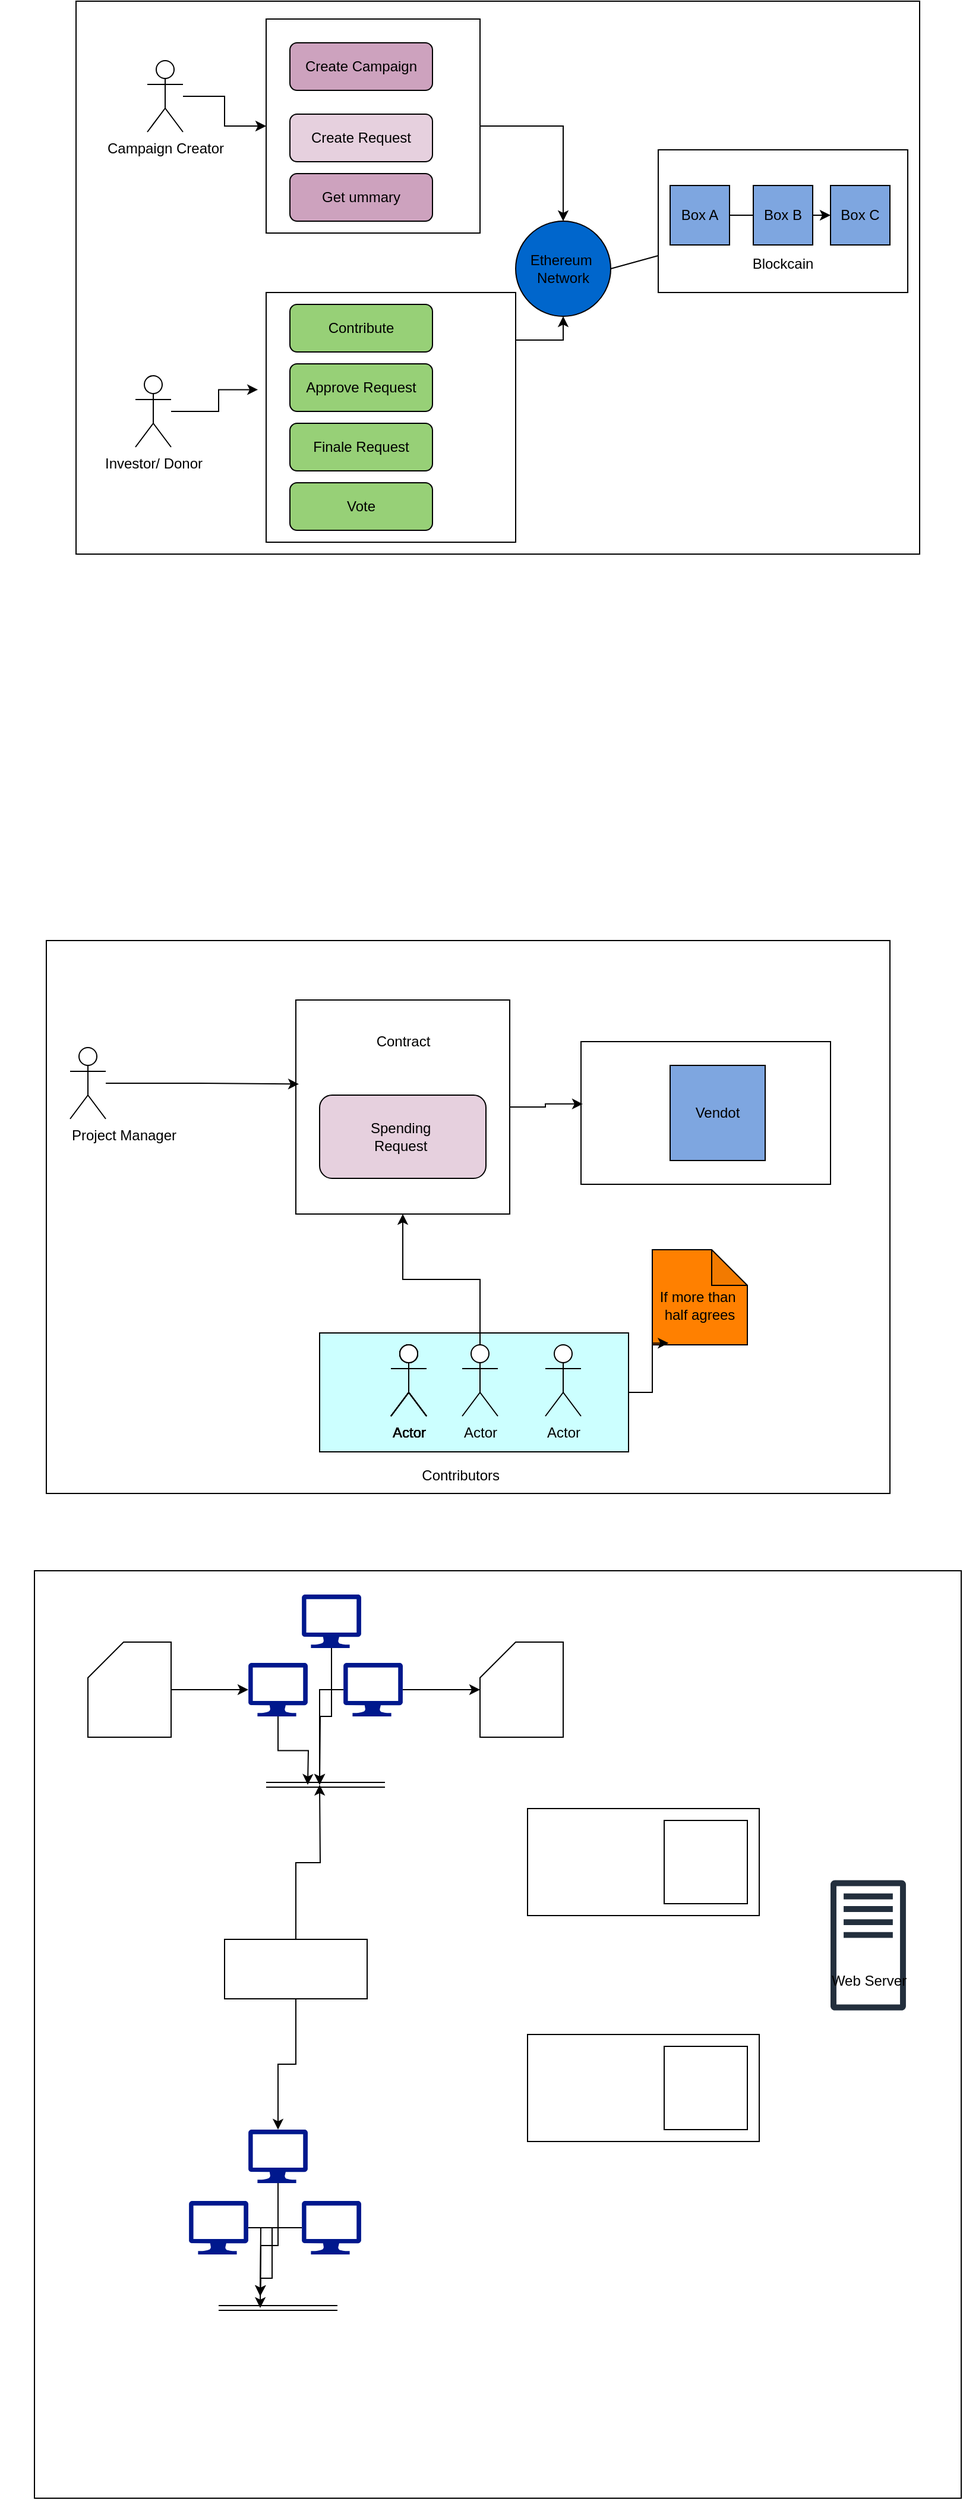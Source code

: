 <mxfile version="22.1.0" type="github">
  <diagram name="Page-1" id="VYeJ8HEGyXQb4DcT3hm-">
    <mxGraphModel dx="1120" dy="1616" grid="1" gridSize="10" guides="1" tooltips="1" connect="1" arrows="1" fold="1" page="1" pageScale="1" pageWidth="850" pageHeight="1100" math="0" shadow="0">
      <root>
        <mxCell id="0" />
        <mxCell id="1" parent="0" />
        <mxCell id="MKi3yVSM2hlnzNyPRuf9-17" value="&lt;br&gt;&lt;br&gt;&lt;br&gt;&lt;br&gt;&lt;br&gt;&lt;br&gt;&lt;br&gt;&lt;br&gt;&lt;br&gt;&lt;br&gt;&lt;br&gt;&lt;br&gt;&lt;br&gt;&lt;br&gt;&lt;br&gt;&lt;br&gt;&lt;br&gt;&lt;br&gt;&lt;br&gt;&lt;br&gt;&lt;br&gt;&lt;br&gt;&lt;br&gt;&lt;br&gt;" style="rounded=0;whiteSpace=wrap;html=1;" parent="1" vertex="1">
          <mxGeometry x="60" y="340" width="710" height="465" as="geometry" />
        </mxCell>
        <mxCell id="MKi3yVSM2hlnzNyPRuf9-18" value="&amp;nbsp; &amp;nbsp; &amp;nbsp; &amp;nbsp; &amp;nbsp; &amp;nbsp; &amp;nbsp; &amp;nbsp; &amp;nbsp; Project Manager" style="shape=umlActor;verticalLabelPosition=bottom;verticalAlign=top;html=1;outlineConnect=0;" parent="1" vertex="1">
          <mxGeometry x="80" y="430" width="30" height="60" as="geometry" />
        </mxCell>
        <mxCell id="MKi3yVSM2hlnzNyPRuf9-20" value="" style="whiteSpace=wrap;html=1;aspect=fixed;" parent="1" vertex="1">
          <mxGeometry x="270" y="390" width="180" height="180" as="geometry" />
        </mxCell>
        <mxCell id="MKi3yVSM2hlnzNyPRuf9-22" value="Spending&amp;nbsp;&lt;br&gt;Request&amp;nbsp;" style="rounded=1;whiteSpace=wrap;html=1;fillColor=#E6D0DE;" parent="1" vertex="1">
          <mxGeometry x="290" y="470" width="140" height="70" as="geometry" />
        </mxCell>
        <mxCell id="MKi3yVSM2hlnzNyPRuf9-29" value="" style="rounded=0;whiteSpace=wrap;html=1;" parent="1" vertex="1">
          <mxGeometry x="510" y="425" width="210" height="120" as="geometry" />
        </mxCell>
        <mxCell id="MKi3yVSM2hlnzNyPRuf9-30" value="Vendot" style="whiteSpace=wrap;html=1;aspect=fixed;fillColor=#7EA6E0;" parent="1" vertex="1">
          <mxGeometry x="585" y="445" width="80" height="80" as="geometry" />
        </mxCell>
        <mxCell id="qt4cJdHKE4tPPsj3RhS7-18" value="" style="rounded=0;whiteSpace=wrap;html=1;" parent="1" vertex="1">
          <mxGeometry x="85" y="-450" width="710" height="465" as="geometry" />
        </mxCell>
        <mxCell id="qt4cJdHKE4tPPsj3RhS7-19" style="edgeStyle=orthogonalEdgeStyle;rounded=0;orthogonalLoop=1;jettySize=auto;html=1;" parent="1" source="qt4cJdHKE4tPPsj3RhS7-20" target="qt4cJdHKE4tPPsj3RhS7-24" edge="1">
          <mxGeometry relative="1" as="geometry" />
        </mxCell>
        <mxCell id="qt4cJdHKE4tPPsj3RhS7-20" value="Campaign Creator" style="shape=umlActor;verticalLabelPosition=bottom;verticalAlign=top;html=1;outlineConnect=0;" parent="1" vertex="1">
          <mxGeometry x="145" y="-400" width="30" height="60" as="geometry" />
        </mxCell>
        <mxCell id="qt4cJdHKE4tPPsj3RhS7-21" style="edgeStyle=orthogonalEdgeStyle;rounded=0;orthogonalLoop=1;jettySize=auto;html=1;entryX=-0.033;entryY=0.389;entryDx=0;entryDy=0;entryPerimeter=0;" parent="1" source="qt4cJdHKE4tPPsj3RhS7-22" target="qt4cJdHKE4tPPsj3RhS7-29" edge="1">
          <mxGeometry relative="1" as="geometry" />
        </mxCell>
        <mxCell id="qt4cJdHKE4tPPsj3RhS7-22" value="Investor/ Donor" style="shape=umlActor;verticalLabelPosition=bottom;verticalAlign=top;html=1;outlineConnect=0;" parent="1" vertex="1">
          <mxGeometry x="135" y="-135" width="30" height="60" as="geometry" />
        </mxCell>
        <mxCell id="qt4cJdHKE4tPPsj3RhS7-23" style="edgeStyle=orthogonalEdgeStyle;rounded=0;orthogonalLoop=1;jettySize=auto;html=1;entryX=0.5;entryY=0;entryDx=0;entryDy=0;" parent="1" source="qt4cJdHKE4tPPsj3RhS7-24" target="qt4cJdHKE4tPPsj3RhS7-33" edge="1">
          <mxGeometry relative="1" as="geometry" />
        </mxCell>
        <mxCell id="qt4cJdHKE4tPPsj3RhS7-24" value="" style="whiteSpace=wrap;html=1;aspect=fixed;" parent="1" vertex="1">
          <mxGeometry x="245" y="-435" width="180" height="180" as="geometry" />
        </mxCell>
        <mxCell id="qt4cJdHKE4tPPsj3RhS7-25" value="Create Campaign" style="rounded=1;whiteSpace=wrap;html=1;shadow=0;fillColor=#CDA2BE;" parent="1" vertex="1">
          <mxGeometry x="265" y="-415" width="120" height="40" as="geometry" />
        </mxCell>
        <mxCell id="qt4cJdHKE4tPPsj3RhS7-26" value="Create Request" style="rounded=1;whiteSpace=wrap;html=1;fillColor=#E6D0DE;" parent="1" vertex="1">
          <mxGeometry x="265" y="-355" width="120" height="40" as="geometry" />
        </mxCell>
        <mxCell id="qt4cJdHKE4tPPsj3RhS7-27" value="Get ummary" style="rounded=1;whiteSpace=wrap;html=1;fillColor=#CDA2BE;" parent="1" vertex="1">
          <mxGeometry x="265" y="-305" width="120" height="40" as="geometry" />
        </mxCell>
        <mxCell id="qt4cJdHKE4tPPsj3RhS7-28" style="edgeStyle=orthogonalEdgeStyle;rounded=0;orthogonalLoop=1;jettySize=auto;html=1;entryX=0.5;entryY=1;entryDx=0;entryDy=0;" parent="1" source="qt4cJdHKE4tPPsj3RhS7-29" target="qt4cJdHKE4tPPsj3RhS7-33" edge="1">
          <mxGeometry relative="1" as="geometry">
            <Array as="points">
              <mxPoint x="495" y="-165" />
            </Array>
          </mxGeometry>
        </mxCell>
        <mxCell id="qt4cJdHKE4tPPsj3RhS7-29" value="" style="whiteSpace=wrap;html=1;aspect=fixed;" parent="1" vertex="1">
          <mxGeometry x="245" y="-205" width="210" height="210" as="geometry" />
        </mxCell>
        <mxCell id="qt4cJdHKE4tPPsj3RhS7-30" value="Contribute" style="rounded=1;whiteSpace=wrap;html=1;fillColor=#97D077;" parent="1" vertex="1">
          <mxGeometry x="265" y="-195" width="120" height="40" as="geometry" />
        </mxCell>
        <mxCell id="qt4cJdHKE4tPPsj3RhS7-31" value="Approve Request" style="rounded=1;whiteSpace=wrap;html=1;fillColor=#97D077;" parent="1" vertex="1">
          <mxGeometry x="265" y="-145" width="120" height="40" as="geometry" />
        </mxCell>
        <mxCell id="qt4cJdHKE4tPPsj3RhS7-32" value="Finale Request" style="rounded=1;whiteSpace=wrap;html=1;fillColor=#97D077;" parent="1" vertex="1">
          <mxGeometry x="265" y="-95" width="120" height="40" as="geometry" />
        </mxCell>
        <mxCell id="qt4cJdHKE4tPPsj3RhS7-33" value="Ethereum&amp;nbsp;&lt;br&gt;Network" style="ellipse;whiteSpace=wrap;html=1;aspect=fixed;fillColor=#0066CC;" parent="1" vertex="1">
          <mxGeometry x="455" y="-265" width="80" height="80" as="geometry" />
        </mxCell>
        <mxCell id="qt4cJdHKE4tPPsj3RhS7-34" value="&lt;br&gt;&lt;br&gt;&lt;br&gt;&lt;br&gt;&lt;br&gt;Blockcain" style="rounded=0;whiteSpace=wrap;html=1;" parent="1" vertex="1">
          <mxGeometry x="575" y="-325" width="210" height="120" as="geometry" />
        </mxCell>
        <mxCell id="qt4cJdHKE4tPPsj3RhS7-35" value="" style="edgeStyle=orthogonalEdgeStyle;rounded=0;orthogonalLoop=1;jettySize=auto;html=1;" parent="1" source="qt4cJdHKE4tPPsj3RhS7-36" target="qt4cJdHKE4tPPsj3RhS7-38" edge="1">
          <mxGeometry relative="1" as="geometry" />
        </mxCell>
        <mxCell id="qt4cJdHKE4tPPsj3RhS7-36" value="Box A" style="whiteSpace=wrap;html=1;aspect=fixed;fillColor=#7EA6E0;" parent="1" vertex="1">
          <mxGeometry x="585" y="-295" width="50" height="50" as="geometry" />
        </mxCell>
        <mxCell id="qt4cJdHKE4tPPsj3RhS7-37" value="Box B" style="whiteSpace=wrap;html=1;aspect=fixed;fillColor=#7EA6E0;" parent="1" vertex="1">
          <mxGeometry x="655" y="-295" width="50" height="50" as="geometry" />
        </mxCell>
        <mxCell id="qt4cJdHKE4tPPsj3RhS7-38" value="Box C" style="whiteSpace=wrap;html=1;aspect=fixed;fillColor=#7EA6E0;" parent="1" vertex="1">
          <mxGeometry x="720" y="-295" width="50" height="50" as="geometry" />
        </mxCell>
        <mxCell id="qt4cJdHKE4tPPsj3RhS7-39" value="" style="endArrow=none;html=1;rounded=0;exitX=1;exitY=0.5;exitDx=0;exitDy=0;" parent="1" source="qt4cJdHKE4tPPsj3RhS7-33" target="qt4cJdHKE4tPPsj3RhS7-34" edge="1">
          <mxGeometry width="50" height="50" relative="1" as="geometry">
            <mxPoint x="545" y="-225" as="sourcePoint" />
            <mxPoint x="525" y="-275" as="targetPoint" />
          </mxGeometry>
        </mxCell>
        <mxCell id="qt4cJdHKE4tPPsj3RhS7-40" value="Vote" style="rounded=1;whiteSpace=wrap;html=1;fillColor=#97D077;" parent="1" vertex="1">
          <mxGeometry x="265" y="-45" width="120" height="40" as="geometry" />
        </mxCell>
        <mxCell id="qt4cJdHKE4tPPsj3RhS7-42" style="edgeStyle=orthogonalEdgeStyle;rounded=0;orthogonalLoop=1;jettySize=auto;html=1;entryX=0.014;entryY=0.393;entryDx=0;entryDy=0;entryPerimeter=0;" parent="1" source="MKi3yVSM2hlnzNyPRuf9-18" target="MKi3yVSM2hlnzNyPRuf9-20" edge="1">
          <mxGeometry relative="1" as="geometry" />
        </mxCell>
        <mxCell id="qt4cJdHKE4tPPsj3RhS7-44" style="edgeStyle=orthogonalEdgeStyle;rounded=0;orthogonalLoop=1;jettySize=auto;html=1;entryX=0.007;entryY=0.437;entryDx=0;entryDy=0;entryPerimeter=0;" parent="1" source="MKi3yVSM2hlnzNyPRuf9-20" target="MKi3yVSM2hlnzNyPRuf9-29" edge="1">
          <mxGeometry relative="1" as="geometry" />
        </mxCell>
        <mxCell id="qt4cJdHKE4tPPsj3RhS7-45" value="" style="rounded=0;whiteSpace=wrap;html=1;fillColor=#CCFFFF;" parent="1" vertex="1">
          <mxGeometry x="290" y="670" width="260" height="100" as="geometry" />
        </mxCell>
        <mxCell id="qt4cJdHKE4tPPsj3RhS7-46" value="Actor" style="shape=umlActor;verticalLabelPosition=bottom;verticalAlign=top;html=1;outlineConnect=0;" parent="1" vertex="1">
          <mxGeometry x="350" y="680" width="30" height="60" as="geometry" />
        </mxCell>
        <mxCell id="qt4cJdHKE4tPPsj3RhS7-47" value="Actor" style="shape=umlActor;verticalLabelPosition=bottom;verticalAlign=top;html=1;outlineConnect=0;" parent="1" vertex="1">
          <mxGeometry x="350" y="680" width="30" height="60" as="geometry" />
        </mxCell>
        <mxCell id="qt4cJdHKE4tPPsj3RhS7-48" value="Actor" style="shape=umlActor;verticalLabelPosition=bottom;verticalAlign=top;html=1;outlineConnect=0;" parent="1" vertex="1">
          <mxGeometry x="350" y="680" width="30" height="60" as="geometry" />
        </mxCell>
        <mxCell id="qt4cJdHKE4tPPsj3RhS7-49" value="Actor" style="shape=umlActor;verticalLabelPosition=bottom;verticalAlign=top;html=1;outlineConnect=0;" parent="1" vertex="1">
          <mxGeometry x="350" y="680" width="30" height="60" as="geometry" />
        </mxCell>
        <mxCell id="qt4cJdHKE4tPPsj3RhS7-55" style="edgeStyle=orthogonalEdgeStyle;rounded=0;orthogonalLoop=1;jettySize=auto;html=1;" parent="1" source="qt4cJdHKE4tPPsj3RhS7-50" target="MKi3yVSM2hlnzNyPRuf9-20" edge="1">
          <mxGeometry relative="1" as="geometry" />
        </mxCell>
        <mxCell id="qt4cJdHKE4tPPsj3RhS7-50" value="Actor" style="shape=umlActor;verticalLabelPosition=bottom;verticalAlign=top;html=1;outlineConnect=0;" parent="1" vertex="1">
          <mxGeometry x="410" y="680" width="30" height="60" as="geometry" />
        </mxCell>
        <mxCell id="qt4cJdHKE4tPPsj3RhS7-51" value="Actor" style="shape=umlActor;verticalLabelPosition=bottom;verticalAlign=top;html=1;outlineConnect=0;" parent="1" vertex="1">
          <mxGeometry x="480" y="680" width="30" height="60" as="geometry" />
        </mxCell>
        <mxCell id="qt4cJdHKE4tPPsj3RhS7-52" value="Actor" style="shape=umlActor;verticalLabelPosition=bottom;verticalAlign=top;html=1;outlineConnect=0;" parent="1" vertex="1">
          <mxGeometry x="350" y="680" width="30" height="60" as="geometry" />
        </mxCell>
        <mxCell id="qt4cJdHKE4tPPsj3RhS7-53" value="Actor" style="shape=umlActor;verticalLabelPosition=bottom;verticalAlign=top;html=1;outlineConnect=0;" parent="1" vertex="1">
          <mxGeometry x="350" y="680" width="30" height="60" as="geometry" />
        </mxCell>
        <mxCell id="qt4cJdHKE4tPPsj3RhS7-56" value="&lt;br&gt;If more than&amp;nbsp;&lt;br&gt;half agrees" style="shape=note;whiteSpace=wrap;html=1;backgroundOutline=1;darkOpacity=0.05;fillColor=#FF8000;" parent="1" vertex="1">
          <mxGeometry x="570" y="600" width="80" height="80" as="geometry" />
        </mxCell>
        <mxCell id="qt4cJdHKE4tPPsj3RhS7-57" style="edgeStyle=orthogonalEdgeStyle;rounded=0;orthogonalLoop=1;jettySize=auto;html=1;entryX=0.171;entryY=0.982;entryDx=0;entryDy=0;entryPerimeter=0;" parent="1" source="qt4cJdHKE4tPPsj3RhS7-45" target="qt4cJdHKE4tPPsj3RhS7-56" edge="1">
          <mxGeometry relative="1" as="geometry" />
        </mxCell>
        <mxCell id="qt4cJdHKE4tPPsj3RhS7-59" value="Contract" style="text;html=1;align=center;verticalAlign=middle;resizable=0;points=[];autosize=1;strokeColor=none;fillColor=none;" parent="1" vertex="1">
          <mxGeometry x="325" y="410" width="70" height="30" as="geometry" />
        </mxCell>
        <mxCell id="qt4cJdHKE4tPPsj3RhS7-61" value="Contributors&amp;nbsp;" style="text;html=1;align=center;verticalAlign=middle;resizable=0;points=[];autosize=1;strokeColor=none;fillColor=none;" parent="1" vertex="1">
          <mxGeometry x="365" y="775" width="90" height="30" as="geometry" />
        </mxCell>
        <mxCell id="qt4cJdHKE4tPPsj3RhS7-66" value="" style="whiteSpace=wrap;html=1;aspect=fixed;" parent="1" vertex="1">
          <mxGeometry x="50" y="870" width="780" height="780" as="geometry" />
        </mxCell>
        <mxCell id="qt4cJdHKE4tPPsj3RhS7-67" value="" style="shape=card;whiteSpace=wrap;html=1;" parent="1" vertex="1">
          <mxGeometry x="95" y="930" width="70" height="80" as="geometry" />
        </mxCell>
        <mxCell id="qt4cJdHKE4tPPsj3RhS7-68" value="" style="shape=card;whiteSpace=wrap;html=1;" parent="1" vertex="1">
          <mxGeometry x="425" y="930" width="70" height="80" as="geometry" />
        </mxCell>
        <mxCell id="qt4cJdHKE4tPPsj3RhS7-75" style="edgeStyle=orthogonalEdgeStyle;rounded=0;orthogonalLoop=1;jettySize=auto;html=1;" parent="1" source="qt4cJdHKE4tPPsj3RhS7-69" edge="1">
          <mxGeometry relative="1" as="geometry">
            <mxPoint x="280" y="1050" as="targetPoint" />
          </mxGeometry>
        </mxCell>
        <mxCell id="qt4cJdHKE4tPPsj3RhS7-69" value="" style="sketch=0;aspect=fixed;pointerEvents=1;shadow=0;dashed=0;html=1;strokeColor=none;labelPosition=center;verticalLabelPosition=bottom;verticalAlign=top;align=center;fillColor=#00188D;shape=mxgraph.azure.computer" parent="1" vertex="1">
          <mxGeometry x="230" y="947.5" width="50" height="45" as="geometry" />
        </mxCell>
        <mxCell id="qt4cJdHKE4tPPsj3RhS7-76" style="edgeStyle=orthogonalEdgeStyle;rounded=0;orthogonalLoop=1;jettySize=auto;html=1;" parent="1" source="qt4cJdHKE4tPPsj3RhS7-70" edge="1">
          <mxGeometry relative="1" as="geometry">
            <mxPoint x="290" y="1050" as="targetPoint" />
          </mxGeometry>
        </mxCell>
        <mxCell id="qt4cJdHKE4tPPsj3RhS7-82" style="edgeStyle=orthogonalEdgeStyle;rounded=0;orthogonalLoop=1;jettySize=auto;html=1;" parent="1" source="qt4cJdHKE4tPPsj3RhS7-70" target="qt4cJdHKE4tPPsj3RhS7-68" edge="1">
          <mxGeometry relative="1" as="geometry" />
        </mxCell>
        <mxCell id="qt4cJdHKE4tPPsj3RhS7-70" value="" style="sketch=0;aspect=fixed;pointerEvents=1;shadow=0;dashed=0;html=1;strokeColor=none;labelPosition=center;verticalLabelPosition=bottom;verticalAlign=top;align=center;fillColor=#00188D;shape=mxgraph.azure.computer" parent="1" vertex="1">
          <mxGeometry x="310" y="947.5" width="50" height="45" as="geometry" />
        </mxCell>
        <mxCell id="qt4cJdHKE4tPPsj3RhS7-74" style="edgeStyle=orthogonalEdgeStyle;rounded=0;orthogonalLoop=1;jettySize=auto;html=1;" parent="1" source="qt4cJdHKE4tPPsj3RhS7-71" edge="1">
          <mxGeometry relative="1" as="geometry">
            <mxPoint x="290" y="1050" as="targetPoint" />
          </mxGeometry>
        </mxCell>
        <mxCell id="qt4cJdHKE4tPPsj3RhS7-71" value="" style="sketch=0;aspect=fixed;pointerEvents=1;shadow=0;dashed=0;html=1;strokeColor=none;labelPosition=center;verticalLabelPosition=bottom;verticalAlign=top;align=center;fillColor=#00188D;shape=mxgraph.azure.computer" parent="1" vertex="1">
          <mxGeometry x="275" y="890" width="50" height="45" as="geometry" />
        </mxCell>
        <mxCell id="qt4cJdHKE4tPPsj3RhS7-72" value="" style="shape=link;html=1;rounded=0;" parent="1" edge="1">
          <mxGeometry width="100" relative="1" as="geometry">
            <mxPoint x="245" y="1050" as="sourcePoint" />
            <mxPoint x="345" y="1050" as="targetPoint" />
          </mxGeometry>
        </mxCell>
        <mxCell id="qt4cJdHKE4tPPsj3RhS7-81" style="edgeStyle=orthogonalEdgeStyle;rounded=0;orthogonalLoop=1;jettySize=auto;html=1;entryX=0;entryY=0.5;entryDx=0;entryDy=0;entryPerimeter=0;" parent="1" source="qt4cJdHKE4tPPsj3RhS7-67" target="qt4cJdHKE4tPPsj3RhS7-69" edge="1">
          <mxGeometry relative="1" as="geometry" />
        </mxCell>
        <mxCell id="qt4cJdHKE4tPPsj3RhS7-99" style="edgeStyle=orthogonalEdgeStyle;rounded=0;orthogonalLoop=1;jettySize=auto;html=1;" parent="1" source="qt4cJdHKE4tPPsj3RhS7-83" target="qt4cJdHKE4tPPsj3RhS7-94" edge="1">
          <mxGeometry relative="1" as="geometry" />
        </mxCell>
        <mxCell id="qt4cJdHKE4tPPsj3RhS7-100" style="edgeStyle=orthogonalEdgeStyle;rounded=0;orthogonalLoop=1;jettySize=auto;html=1;" parent="1" source="qt4cJdHKE4tPPsj3RhS7-83" edge="1">
          <mxGeometry relative="1" as="geometry">
            <mxPoint x="290" y="1050" as="targetPoint" />
          </mxGeometry>
        </mxCell>
        <mxCell id="qt4cJdHKE4tPPsj3RhS7-83" value="" style="rounded=0;whiteSpace=wrap;html=1;" parent="1" vertex="1">
          <mxGeometry x="210" y="1180" width="120" height="50" as="geometry" />
        </mxCell>
        <mxCell id="qt4cJdHKE4tPPsj3RhS7-98" style="edgeStyle=orthogonalEdgeStyle;rounded=0;orthogonalLoop=1;jettySize=auto;html=1;" parent="1" source="qt4cJdHKE4tPPsj3RhS7-92" edge="1">
          <mxGeometry relative="1" as="geometry">
            <mxPoint x="240" y="1480" as="targetPoint" />
          </mxGeometry>
        </mxCell>
        <mxCell id="qt4cJdHKE4tPPsj3RhS7-92" value="" style="sketch=0;aspect=fixed;pointerEvents=1;shadow=0;dashed=0;html=1;strokeColor=none;labelPosition=center;verticalLabelPosition=bottom;verticalAlign=top;align=center;fillColor=#00188D;shape=mxgraph.azure.computer" parent="1" vertex="1">
          <mxGeometry x="180" y="1400" width="50" height="45" as="geometry" />
        </mxCell>
        <mxCell id="qt4cJdHKE4tPPsj3RhS7-97" style="edgeStyle=orthogonalEdgeStyle;rounded=0;orthogonalLoop=1;jettySize=auto;html=1;" parent="1" source="qt4cJdHKE4tPPsj3RhS7-93" edge="1">
          <mxGeometry relative="1" as="geometry">
            <mxPoint x="240" y="1480" as="targetPoint" />
          </mxGeometry>
        </mxCell>
        <mxCell id="qt4cJdHKE4tPPsj3RhS7-93" value="" style="sketch=0;aspect=fixed;pointerEvents=1;shadow=0;dashed=0;html=1;strokeColor=none;labelPosition=center;verticalLabelPosition=bottom;verticalAlign=top;align=center;fillColor=#00188D;shape=mxgraph.azure.computer" parent="1" vertex="1">
          <mxGeometry x="275" y="1400" width="50" height="45" as="geometry" />
        </mxCell>
        <mxCell id="qt4cJdHKE4tPPsj3RhS7-96" style="edgeStyle=orthogonalEdgeStyle;rounded=0;orthogonalLoop=1;jettySize=auto;html=1;" parent="1" source="qt4cJdHKE4tPPsj3RhS7-94" edge="1">
          <mxGeometry relative="1" as="geometry">
            <mxPoint x="240" y="1490" as="targetPoint" />
          </mxGeometry>
        </mxCell>
        <mxCell id="qt4cJdHKE4tPPsj3RhS7-94" value="" style="sketch=0;aspect=fixed;pointerEvents=1;shadow=0;dashed=0;html=1;strokeColor=none;labelPosition=center;verticalLabelPosition=bottom;verticalAlign=top;align=center;fillColor=#00188D;shape=mxgraph.azure.computer" parent="1" vertex="1">
          <mxGeometry x="230" y="1340" width="50" height="45" as="geometry" />
        </mxCell>
        <mxCell id="qt4cJdHKE4tPPsj3RhS7-95" value="" style="shape=link;html=1;rounded=0;" parent="1" edge="1">
          <mxGeometry width="100" relative="1" as="geometry">
            <mxPoint x="205" y="1490" as="sourcePoint" />
            <mxPoint x="305" y="1490" as="targetPoint" />
          </mxGeometry>
        </mxCell>
        <mxCell id="qt4cJdHKE4tPPsj3RhS7-101" value="" style="rounded=0;whiteSpace=wrap;html=1;" parent="1" vertex="1">
          <mxGeometry x="465" y="1070" width="195" height="90" as="geometry" />
        </mxCell>
        <mxCell id="qt4cJdHKE4tPPsj3RhS7-102" value="" style="whiteSpace=wrap;html=1;aspect=fixed;" parent="1" vertex="1">
          <mxGeometry x="580" y="1080" width="70" height="70" as="geometry" />
        </mxCell>
        <mxCell id="qt4cJdHKE4tPPsj3RhS7-103" value="" style="rounded=0;whiteSpace=wrap;html=1;" parent="1" vertex="1">
          <mxGeometry x="465" y="1260" width="195" height="90" as="geometry" />
        </mxCell>
        <mxCell id="qt4cJdHKE4tPPsj3RhS7-104" value="" style="whiteSpace=wrap;html=1;aspect=fixed;" parent="1" vertex="1">
          <mxGeometry x="580" y="1270" width="70" height="70" as="geometry" />
        </mxCell>
        <mxCell id="qt4cJdHKE4tPPsj3RhS7-105" value="" style="sketch=0;outlineConnect=0;fontColor=#232F3E;gradientColor=none;fillColor=#232F3D;strokeColor=none;dashed=0;verticalLabelPosition=bottom;verticalAlign=top;align=center;html=1;fontSize=12;fontStyle=0;aspect=fixed;pointerEvents=1;shape=mxgraph.aws4.traditional_server;" parent="1" vertex="1">
          <mxGeometry x="720" y="1130" width="63.46" height="110" as="geometry" />
        </mxCell>
        <mxCell id="qt4cJdHKE4tPPsj3RhS7-106" value="Web Server" style="text;html=1;align=center;verticalAlign=middle;resizable=0;points=[];autosize=1;strokeColor=none;fillColor=none;" parent="1" vertex="1">
          <mxGeometry x="706.73" y="1200" width="90" height="30" as="geometry" />
        </mxCell>
      </root>
    </mxGraphModel>
  </diagram>
</mxfile>
